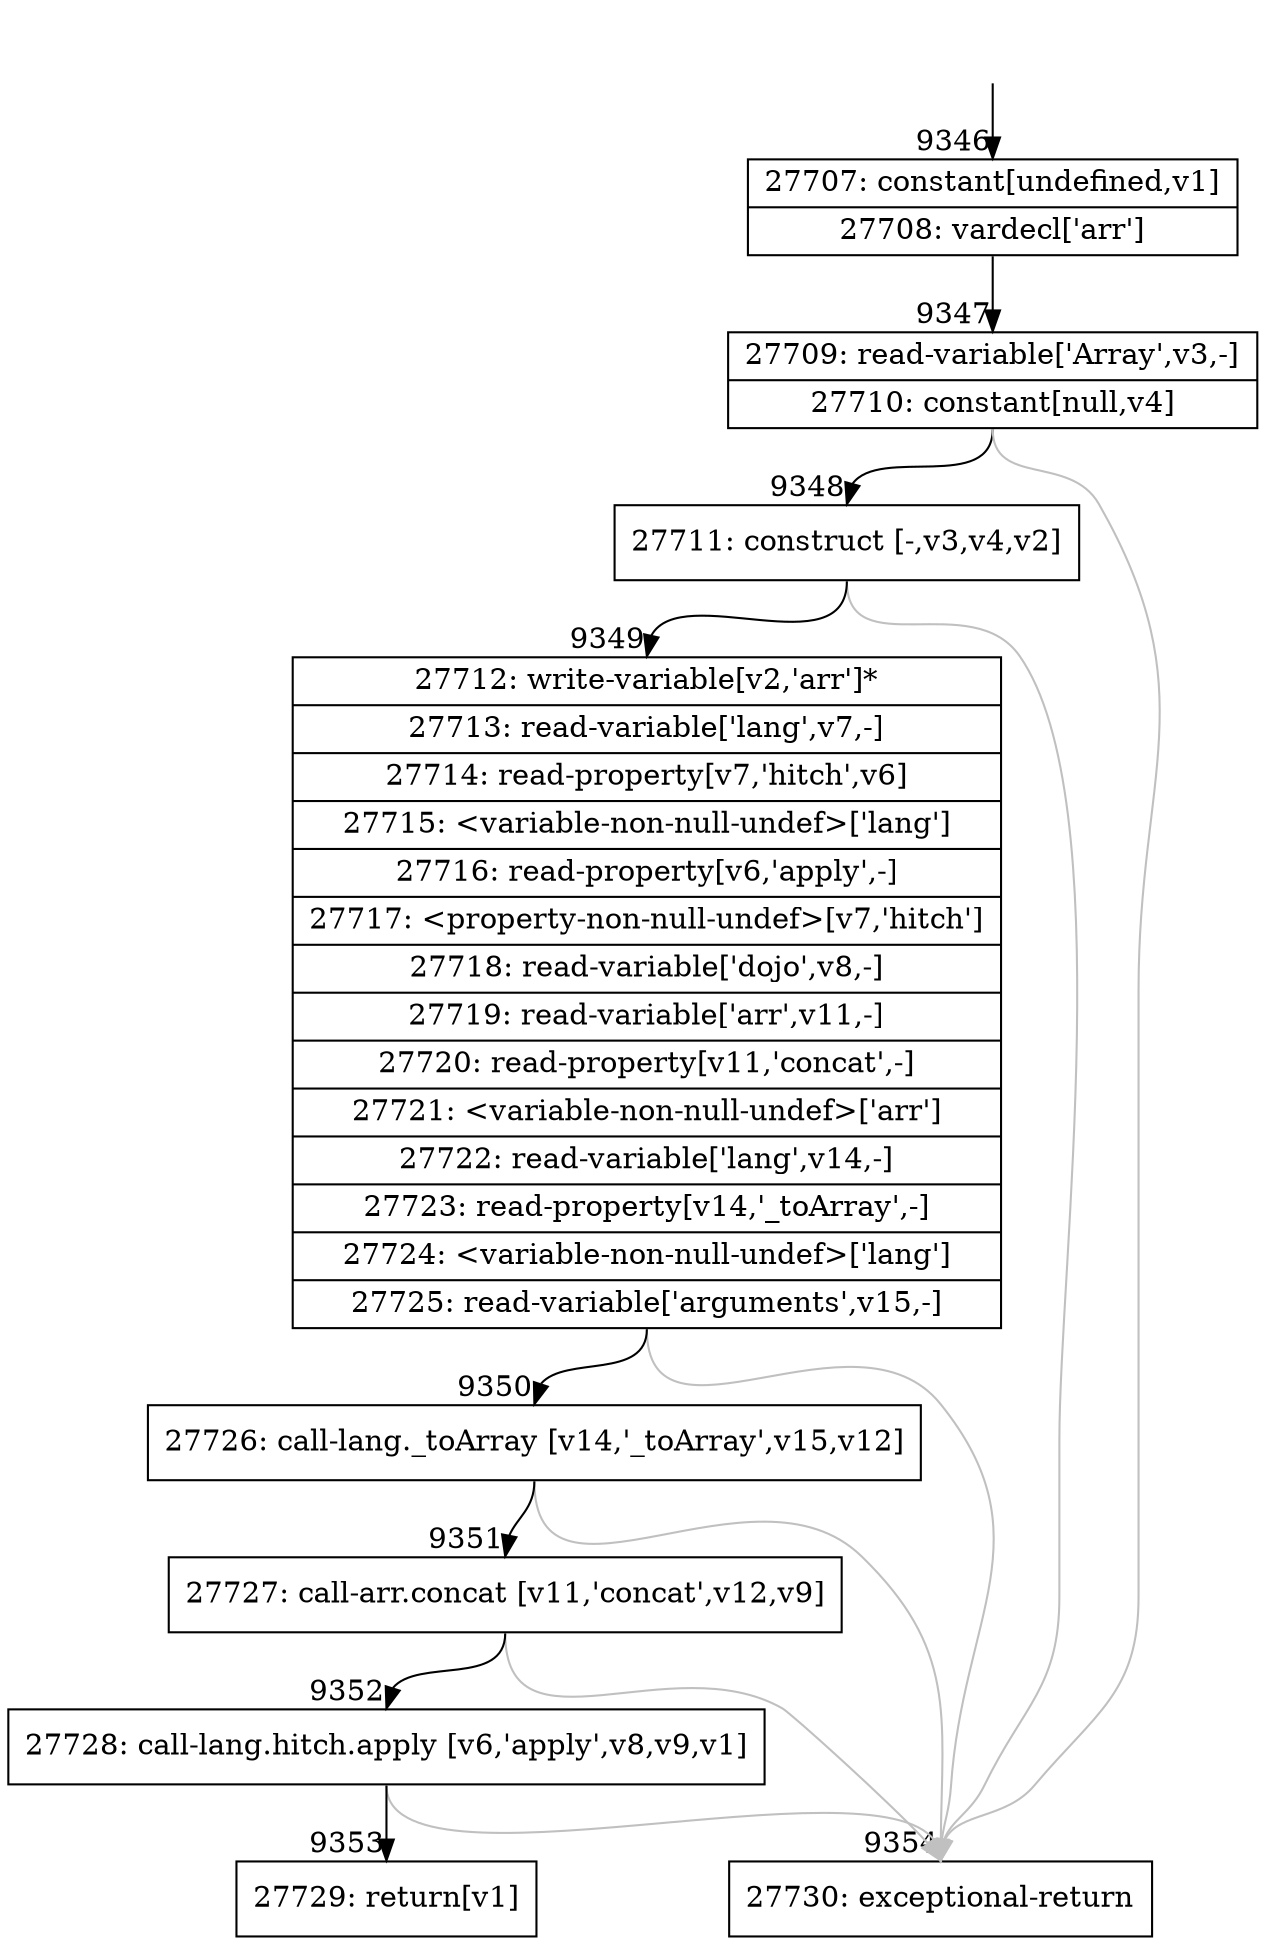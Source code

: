 digraph {
rankdir="TD"
BB_entry643[shape=none,label=""];
BB_entry643 -> BB9346 [tailport=s, headport=n, headlabel="    9346"]
BB9346 [shape=record label="{27707: constant[undefined,v1]|27708: vardecl['arr']}" ] 
BB9346 -> BB9347 [tailport=s, headport=n, headlabel="      9347"]
BB9347 [shape=record label="{27709: read-variable['Array',v3,-]|27710: constant[null,v4]}" ] 
BB9347 -> BB9348 [tailport=s, headport=n, headlabel="      9348"]
BB9347 -> BB9354 [tailport=s, headport=n, color=gray, headlabel="      9354"]
BB9348 [shape=record label="{27711: construct [-,v3,v4,v2]}" ] 
BB9348 -> BB9349 [tailport=s, headport=n, headlabel="      9349"]
BB9348 -> BB9354 [tailport=s, headport=n, color=gray]
BB9349 [shape=record label="{27712: write-variable[v2,'arr']*|27713: read-variable['lang',v7,-]|27714: read-property[v7,'hitch',v6]|27715: \<variable-non-null-undef\>['lang']|27716: read-property[v6,'apply',-]|27717: \<property-non-null-undef\>[v7,'hitch']|27718: read-variable['dojo',v8,-]|27719: read-variable['arr',v11,-]|27720: read-property[v11,'concat',-]|27721: \<variable-non-null-undef\>['arr']|27722: read-variable['lang',v14,-]|27723: read-property[v14,'_toArray',-]|27724: \<variable-non-null-undef\>['lang']|27725: read-variable['arguments',v15,-]}" ] 
BB9349 -> BB9350 [tailport=s, headport=n, headlabel="      9350"]
BB9349 -> BB9354 [tailport=s, headport=n, color=gray]
BB9350 [shape=record label="{27726: call-lang._toArray [v14,'_toArray',v15,v12]}" ] 
BB9350 -> BB9351 [tailport=s, headport=n, headlabel="      9351"]
BB9350 -> BB9354 [tailport=s, headport=n, color=gray]
BB9351 [shape=record label="{27727: call-arr.concat [v11,'concat',v12,v9]}" ] 
BB9351 -> BB9352 [tailport=s, headport=n, headlabel="      9352"]
BB9351 -> BB9354 [tailport=s, headport=n, color=gray]
BB9352 [shape=record label="{27728: call-lang.hitch.apply [v6,'apply',v8,v9,v1]}" ] 
BB9352 -> BB9353 [tailport=s, headport=n, headlabel="      9353"]
BB9352 -> BB9354 [tailport=s, headport=n, color=gray]
BB9353 [shape=record label="{27729: return[v1]}" ] 
BB9354 [shape=record label="{27730: exceptional-return}" ] 
//#$~ 13075
}
